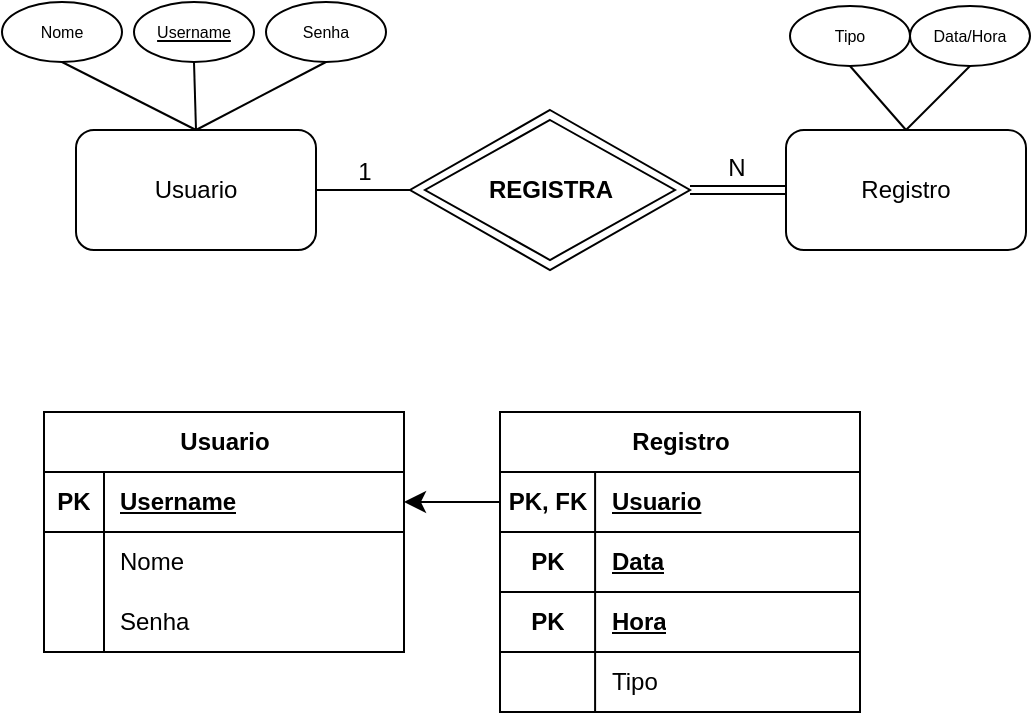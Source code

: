 <mxfile version="26.0.16">
  <diagram name="Página-1" id="CJDququke3mxjc_G57P2">
    <mxGraphModel dx="1450" dy="1071" grid="0" gridSize="10" guides="1" tooltips="1" connect="1" arrows="1" fold="1" page="0" pageScale="1" pageWidth="827" pageHeight="1169" math="0" shadow="0">
      <root>
        <mxCell id="0" />
        <mxCell id="1" parent="0" />
        <mxCell id="-HvcAYdcsEwf5EU1BxSo-11" style="edgeStyle=none;curved=1;rounded=0;orthogonalLoop=1;jettySize=auto;html=1;exitX=0.5;exitY=0;exitDx=0;exitDy=0;entryX=0.5;entryY=1;entryDx=0;entryDy=0;fontSize=12;startSize=8;endSize=8;endArrow=none;startFill=0;" parent="1" source="-HvcAYdcsEwf5EU1BxSo-2" target="-HvcAYdcsEwf5EU1BxSo-3" edge="1">
          <mxGeometry relative="1" as="geometry" />
        </mxCell>
        <mxCell id="-HvcAYdcsEwf5EU1BxSo-12" style="edgeStyle=none;curved=1;rounded=0;orthogonalLoop=1;jettySize=auto;html=1;exitX=0.5;exitY=0;exitDx=0;exitDy=0;entryX=0.5;entryY=1;entryDx=0;entryDy=0;fontSize=12;startSize=8;endSize=8;endArrow=none;startFill=0;" parent="1" source="-HvcAYdcsEwf5EU1BxSo-2" target="-HvcAYdcsEwf5EU1BxSo-4" edge="1">
          <mxGeometry relative="1" as="geometry" />
        </mxCell>
        <mxCell id="-HvcAYdcsEwf5EU1BxSo-21" style="edgeStyle=none;curved=1;rounded=0;orthogonalLoop=1;jettySize=auto;html=1;exitX=1;exitY=0.5;exitDx=0;exitDy=0;entryX=0;entryY=0.5;entryDx=0;entryDy=0;fontSize=12;startSize=8;endSize=8;endArrow=none;startFill=0;" parent="1" source="-HvcAYdcsEwf5EU1BxSo-2" target="-HvcAYdcsEwf5EU1BxSo-19" edge="1">
          <mxGeometry relative="1" as="geometry" />
        </mxCell>
        <mxCell id="-HvcAYdcsEwf5EU1BxSo-24" value="1" style="edgeLabel;html=1;align=center;verticalAlign=middle;resizable=0;points=[];fontSize=12;" parent="-HvcAYdcsEwf5EU1BxSo-21" vertex="1" connectable="0">
          <mxGeometry x="0.048" y="-1" relative="1" as="geometry">
            <mxPoint x="-1" y="-10" as="offset" />
          </mxGeometry>
        </mxCell>
        <mxCell id="-HvcAYdcsEwf5EU1BxSo-44" style="edgeStyle=none;curved=1;rounded=0;orthogonalLoop=1;jettySize=auto;html=1;exitX=0.5;exitY=0;exitDx=0;exitDy=0;entryX=0.5;entryY=1;entryDx=0;entryDy=0;fontSize=12;startSize=8;endSize=8;endArrow=none;startFill=0;" parent="1" source="-HvcAYdcsEwf5EU1BxSo-2" target="-HvcAYdcsEwf5EU1BxSo-43" edge="1">
          <mxGeometry relative="1" as="geometry" />
        </mxCell>
        <mxCell id="-HvcAYdcsEwf5EU1BxSo-2" value="Usuario" style="rounded=1;whiteSpace=wrap;html=1;" parent="1" vertex="1">
          <mxGeometry x="-115" y="-16" width="120" height="60" as="geometry" />
        </mxCell>
        <mxCell id="-HvcAYdcsEwf5EU1BxSo-3" value="Nome" style="ellipse;whiteSpace=wrap;html=1;fontSize=8;" parent="1" vertex="1">
          <mxGeometry x="-152" y="-80" width="60" height="30" as="geometry" />
        </mxCell>
        <mxCell id="-HvcAYdcsEwf5EU1BxSo-4" value="Senha" style="ellipse;whiteSpace=wrap;html=1;fontSize=8;" parent="1" vertex="1">
          <mxGeometry x="-20" y="-80" width="60" height="30" as="geometry" />
        </mxCell>
        <mxCell id="-HvcAYdcsEwf5EU1BxSo-13" style="edgeStyle=none;curved=1;rounded=0;orthogonalLoop=1;jettySize=auto;html=1;exitX=0.5;exitY=0;exitDx=0;exitDy=0;entryX=0.5;entryY=1;entryDx=0;entryDy=0;fontSize=12;startSize=8;endSize=8;endArrow=none;startFill=0;" parent="1" source="-HvcAYdcsEwf5EU1BxSo-6" target="-HvcAYdcsEwf5EU1BxSo-8" edge="1">
          <mxGeometry relative="1" as="geometry" />
        </mxCell>
        <mxCell id="-HvcAYdcsEwf5EU1BxSo-14" style="edgeStyle=none;curved=1;rounded=0;orthogonalLoop=1;jettySize=auto;html=1;exitX=0.5;exitY=0;exitDx=0;exitDy=0;entryX=0.5;entryY=1;entryDx=0;entryDy=0;fontSize=12;startSize=8;endSize=8;endArrow=none;startFill=0;" parent="1" source="-HvcAYdcsEwf5EU1BxSo-6" target="-HvcAYdcsEwf5EU1BxSo-9" edge="1">
          <mxGeometry relative="1" as="geometry" />
        </mxCell>
        <mxCell id="-HvcAYdcsEwf5EU1BxSo-22" style="edgeStyle=none;curved=1;rounded=0;orthogonalLoop=1;jettySize=auto;html=1;exitX=0;exitY=0.5;exitDx=0;exitDy=0;entryX=1;entryY=0.5;entryDx=0;entryDy=0;fontSize=12;endArrow=none;startFill=0;shape=link;" parent="1" source="-HvcAYdcsEwf5EU1BxSo-6" target="-HvcAYdcsEwf5EU1BxSo-19" edge="1">
          <mxGeometry relative="1" as="geometry" />
        </mxCell>
        <mxCell id="-HvcAYdcsEwf5EU1BxSo-23" value="N" style="edgeLabel;html=1;align=center;verticalAlign=middle;resizable=0;points=[];fontSize=12;" parent="-HvcAYdcsEwf5EU1BxSo-22" vertex="1" connectable="0">
          <mxGeometry x="0.065" y="-1" relative="1" as="geometry">
            <mxPoint y="-10" as="offset" />
          </mxGeometry>
        </mxCell>
        <mxCell id="-HvcAYdcsEwf5EU1BxSo-6" value="Registro" style="rounded=1;whiteSpace=wrap;html=1;" parent="1" vertex="1">
          <mxGeometry x="240" y="-16" width="120" height="60" as="geometry" />
        </mxCell>
        <mxCell id="-HvcAYdcsEwf5EU1BxSo-8" value="Tipo" style="ellipse;whiteSpace=wrap;html=1;fontSize=8;" parent="1" vertex="1">
          <mxGeometry x="242" y="-78" width="60" height="30" as="geometry" />
        </mxCell>
        <mxCell id="-HvcAYdcsEwf5EU1BxSo-9" value="Data/Hora" style="ellipse;whiteSpace=wrap;html=1;fontSize=8;" parent="1" vertex="1">
          <mxGeometry x="302" y="-78" width="60" height="30" as="geometry" />
        </mxCell>
        <mxCell id="-HvcAYdcsEwf5EU1BxSo-18" value="" style="group" parent="1" vertex="1" connectable="0">
          <mxGeometry x="52" y="-26" width="140" height="80" as="geometry" />
        </mxCell>
        <mxCell id="-HvcAYdcsEwf5EU1BxSo-19" value="" style="rhombus;whiteSpace=wrap;html=1;fontStyle=1" parent="-HvcAYdcsEwf5EU1BxSo-18" vertex="1">
          <mxGeometry width="140" height="80" as="geometry" />
        </mxCell>
        <mxCell id="-HvcAYdcsEwf5EU1BxSo-20" value="REGISTRA" style="rhombus;whiteSpace=wrap;html=1;fontStyle=1" parent="-HvcAYdcsEwf5EU1BxSo-18" vertex="1">
          <mxGeometry x="7.5" y="5" width="125" height="70" as="geometry" />
        </mxCell>
        <mxCell id="-HvcAYdcsEwf5EU1BxSo-30" value="Usuario" style="shape=table;startSize=30;container=1;collapsible=1;childLayout=tableLayout;fixedRows=1;rowLines=0;fontStyle=1;align=center;resizeLast=1;html=1;" parent="1" vertex="1">
          <mxGeometry x="-131" y="125" width="180" height="120" as="geometry" />
        </mxCell>
        <mxCell id="-HvcAYdcsEwf5EU1BxSo-31" value="" style="shape=tableRow;horizontal=0;startSize=0;swimlaneHead=0;swimlaneBody=0;fillColor=none;collapsible=0;dropTarget=0;points=[[0,0.5],[1,0.5]];portConstraint=eastwest;top=0;left=0;right=0;bottom=1;" parent="-HvcAYdcsEwf5EU1BxSo-30" vertex="1">
          <mxGeometry y="30" width="180" height="30" as="geometry" />
        </mxCell>
        <mxCell id="-HvcAYdcsEwf5EU1BxSo-32" value="PK" style="shape=partialRectangle;connectable=0;fillColor=none;top=0;left=0;bottom=0;right=0;fontStyle=1;overflow=hidden;whiteSpace=wrap;html=1;" parent="-HvcAYdcsEwf5EU1BxSo-31" vertex="1">
          <mxGeometry width="30" height="30" as="geometry">
            <mxRectangle width="30" height="30" as="alternateBounds" />
          </mxGeometry>
        </mxCell>
        <mxCell id="-HvcAYdcsEwf5EU1BxSo-33" value="Username" style="shape=partialRectangle;connectable=0;fillColor=none;top=0;left=0;bottom=0;right=0;align=left;spacingLeft=6;fontStyle=5;overflow=hidden;whiteSpace=wrap;html=1;" parent="-HvcAYdcsEwf5EU1BxSo-31" vertex="1">
          <mxGeometry x="30" width="150" height="30" as="geometry">
            <mxRectangle width="150" height="30" as="alternateBounds" />
          </mxGeometry>
        </mxCell>
        <mxCell id="-HvcAYdcsEwf5EU1BxSo-34" value="" style="shape=tableRow;horizontal=0;startSize=0;swimlaneHead=0;swimlaneBody=0;fillColor=none;collapsible=0;dropTarget=0;points=[[0,0.5],[1,0.5]];portConstraint=eastwest;top=0;left=0;right=0;bottom=0;" parent="-HvcAYdcsEwf5EU1BxSo-30" vertex="1">
          <mxGeometry y="60" width="180" height="30" as="geometry" />
        </mxCell>
        <mxCell id="-HvcAYdcsEwf5EU1BxSo-35" value="" style="shape=partialRectangle;connectable=0;fillColor=none;top=0;left=0;bottom=0;right=0;editable=1;overflow=hidden;whiteSpace=wrap;html=1;" parent="-HvcAYdcsEwf5EU1BxSo-34" vertex="1">
          <mxGeometry width="30" height="30" as="geometry">
            <mxRectangle width="30" height="30" as="alternateBounds" />
          </mxGeometry>
        </mxCell>
        <mxCell id="-HvcAYdcsEwf5EU1BxSo-36" value="Nome" style="shape=partialRectangle;connectable=0;fillColor=none;top=0;left=0;bottom=0;right=0;align=left;spacingLeft=6;overflow=hidden;whiteSpace=wrap;html=1;" parent="-HvcAYdcsEwf5EU1BxSo-34" vertex="1">
          <mxGeometry x="30" width="150" height="30" as="geometry">
            <mxRectangle width="150" height="30" as="alternateBounds" />
          </mxGeometry>
        </mxCell>
        <mxCell id="-HvcAYdcsEwf5EU1BxSo-37" value="" style="shape=tableRow;horizontal=0;startSize=0;swimlaneHead=0;swimlaneBody=0;fillColor=none;collapsible=0;dropTarget=0;points=[[0,0.5],[1,0.5]];portConstraint=eastwest;top=0;left=0;right=0;bottom=0;" parent="-HvcAYdcsEwf5EU1BxSo-30" vertex="1">
          <mxGeometry y="90" width="180" height="30" as="geometry" />
        </mxCell>
        <mxCell id="-HvcAYdcsEwf5EU1BxSo-38" value="" style="shape=partialRectangle;connectable=0;fillColor=none;top=0;left=0;bottom=0;right=0;editable=1;overflow=hidden;whiteSpace=wrap;html=1;" parent="-HvcAYdcsEwf5EU1BxSo-37" vertex="1">
          <mxGeometry width="30" height="30" as="geometry">
            <mxRectangle width="30" height="30" as="alternateBounds" />
          </mxGeometry>
        </mxCell>
        <mxCell id="-HvcAYdcsEwf5EU1BxSo-39" value="Senha" style="shape=partialRectangle;connectable=0;fillColor=none;top=0;left=0;bottom=0;right=0;align=left;spacingLeft=6;overflow=hidden;whiteSpace=wrap;html=1;" parent="-HvcAYdcsEwf5EU1BxSo-37" vertex="1">
          <mxGeometry x="30" width="150" height="30" as="geometry">
            <mxRectangle width="150" height="30" as="alternateBounds" />
          </mxGeometry>
        </mxCell>
        <mxCell id="-HvcAYdcsEwf5EU1BxSo-43" value="&lt;u&gt;Username&lt;/u&gt;" style="ellipse;whiteSpace=wrap;html=1;fontSize=8;" parent="1" vertex="1">
          <mxGeometry x="-86" y="-80" width="60" height="30" as="geometry" />
        </mxCell>
        <mxCell id="-HvcAYdcsEwf5EU1BxSo-45" value="Registro" style="shape=table;startSize=30;container=1;collapsible=1;childLayout=tableLayout;fixedRows=1;rowLines=0;fontStyle=1;align=center;resizeLast=1;html=1;" parent="1" vertex="1">
          <mxGeometry x="97" y="125" width="180" height="150" as="geometry" />
        </mxCell>
        <mxCell id="-HvcAYdcsEwf5EU1BxSo-79" value="" style="shape=tableRow;horizontal=0;startSize=0;swimlaneHead=0;swimlaneBody=0;fillColor=none;collapsible=0;dropTarget=0;points=[[0,0.5],[1,0.5]];portConstraint=eastwest;top=0;left=0;right=0;bottom=1;" parent="-HvcAYdcsEwf5EU1BxSo-45" vertex="1">
          <mxGeometry y="30" width="180" height="30" as="geometry" />
        </mxCell>
        <mxCell id="-HvcAYdcsEwf5EU1BxSo-80" value="PK, FK" style="shape=partialRectangle;connectable=0;fillColor=none;top=0;left=0;bottom=0;right=0;fontStyle=1;overflow=hidden;whiteSpace=wrap;html=1;" parent="-HvcAYdcsEwf5EU1BxSo-79" vertex="1">
          <mxGeometry width="47.552" height="30" as="geometry">
            <mxRectangle width="47.552" height="30" as="alternateBounds" />
          </mxGeometry>
        </mxCell>
        <mxCell id="-HvcAYdcsEwf5EU1BxSo-81" value="Usuario" style="shape=partialRectangle;connectable=0;fillColor=none;top=0;left=0;bottom=0;right=0;align=left;spacingLeft=6;fontStyle=5;overflow=hidden;whiteSpace=wrap;html=1;" parent="-HvcAYdcsEwf5EU1BxSo-79" vertex="1">
          <mxGeometry x="47.552" width="132.448" height="30" as="geometry">
            <mxRectangle width="132.448" height="30" as="alternateBounds" />
          </mxGeometry>
        </mxCell>
        <mxCell id="AOtsCB0BOJQFCehfvic4-1" value="" style="shape=tableRow;horizontal=0;startSize=0;swimlaneHead=0;swimlaneBody=0;fillColor=none;collapsible=0;dropTarget=0;points=[[0,0.5],[1,0.5]];portConstraint=eastwest;top=0;left=0;right=0;bottom=1;" vertex="1" parent="-HvcAYdcsEwf5EU1BxSo-45">
          <mxGeometry y="60" width="180" height="30" as="geometry" />
        </mxCell>
        <mxCell id="AOtsCB0BOJQFCehfvic4-2" value="PK" style="shape=partialRectangle;connectable=0;fillColor=none;top=0;left=0;bottom=0;right=0;fontStyle=1;overflow=hidden;whiteSpace=wrap;html=1;" vertex="1" parent="AOtsCB0BOJQFCehfvic4-1">
          <mxGeometry width="47.552" height="30" as="geometry">
            <mxRectangle width="47.552" height="30" as="alternateBounds" />
          </mxGeometry>
        </mxCell>
        <mxCell id="AOtsCB0BOJQFCehfvic4-3" value="Data" style="shape=partialRectangle;connectable=0;fillColor=none;top=0;left=0;bottom=0;right=0;align=left;spacingLeft=6;fontStyle=5;overflow=hidden;whiteSpace=wrap;html=1;" vertex="1" parent="AOtsCB0BOJQFCehfvic4-1">
          <mxGeometry x="47.552" width="132.448" height="30" as="geometry">
            <mxRectangle width="132.448" height="30" as="alternateBounds" />
          </mxGeometry>
        </mxCell>
        <mxCell id="-HvcAYdcsEwf5EU1BxSo-46" value="" style="shape=tableRow;horizontal=0;startSize=0;swimlaneHead=0;swimlaneBody=0;fillColor=none;collapsible=0;dropTarget=0;points=[[0,0.5],[1,0.5]];portConstraint=eastwest;top=0;left=0;right=0;bottom=1;" parent="-HvcAYdcsEwf5EU1BxSo-45" vertex="1">
          <mxGeometry y="90" width="180" height="30" as="geometry" />
        </mxCell>
        <mxCell id="-HvcAYdcsEwf5EU1BxSo-47" value="PK" style="shape=partialRectangle;connectable=0;fillColor=none;top=0;left=0;bottom=0;right=0;fontStyle=1;overflow=hidden;whiteSpace=wrap;html=1;" parent="-HvcAYdcsEwf5EU1BxSo-46" vertex="1">
          <mxGeometry width="47.552" height="30" as="geometry">
            <mxRectangle width="47.552" height="30" as="alternateBounds" />
          </mxGeometry>
        </mxCell>
        <mxCell id="-HvcAYdcsEwf5EU1BxSo-48" value="Hora" style="shape=partialRectangle;connectable=0;fillColor=none;top=0;left=0;bottom=0;right=0;align=left;spacingLeft=6;fontStyle=5;overflow=hidden;whiteSpace=wrap;html=1;" parent="-HvcAYdcsEwf5EU1BxSo-46" vertex="1">
          <mxGeometry x="47.552" width="132.448" height="30" as="geometry">
            <mxRectangle width="132.448" height="30" as="alternateBounds" />
          </mxGeometry>
        </mxCell>
        <mxCell id="-HvcAYdcsEwf5EU1BxSo-49" value="" style="shape=tableRow;horizontal=0;startSize=0;swimlaneHead=0;swimlaneBody=0;fillColor=none;collapsible=0;dropTarget=0;points=[[0,0.5],[1,0.5]];portConstraint=eastwest;top=0;left=0;right=0;bottom=0;" parent="-HvcAYdcsEwf5EU1BxSo-45" vertex="1">
          <mxGeometry y="120" width="180" height="30" as="geometry" />
        </mxCell>
        <mxCell id="-HvcAYdcsEwf5EU1BxSo-50" value="" style="shape=partialRectangle;connectable=0;fillColor=none;top=0;left=0;bottom=0;right=0;editable=1;overflow=hidden;whiteSpace=wrap;html=1;" parent="-HvcAYdcsEwf5EU1BxSo-49" vertex="1">
          <mxGeometry width="47.552" height="30" as="geometry">
            <mxRectangle width="47.552" height="30" as="alternateBounds" />
          </mxGeometry>
        </mxCell>
        <mxCell id="-HvcAYdcsEwf5EU1BxSo-51" value="Tipo" style="shape=partialRectangle;connectable=0;fillColor=none;top=0;left=0;bottom=0;right=0;align=left;spacingLeft=6;overflow=hidden;whiteSpace=wrap;html=1;" parent="-HvcAYdcsEwf5EU1BxSo-49" vertex="1">
          <mxGeometry x="47.552" width="132.448" height="30" as="geometry">
            <mxRectangle width="132.448" height="30" as="alternateBounds" />
          </mxGeometry>
        </mxCell>
        <mxCell id="-HvcAYdcsEwf5EU1BxSo-55" style="edgeStyle=none;curved=1;rounded=0;orthogonalLoop=1;jettySize=auto;html=1;exitX=0;exitY=0.5;exitDx=0;exitDy=0;entryX=1;entryY=0.5;entryDx=0;entryDy=0;fontSize=12;startSize=8;endSize=8;" parent="1" source="-HvcAYdcsEwf5EU1BxSo-79" target="-HvcAYdcsEwf5EU1BxSo-31" edge="1">
          <mxGeometry relative="1" as="geometry" />
        </mxCell>
      </root>
    </mxGraphModel>
  </diagram>
</mxfile>
